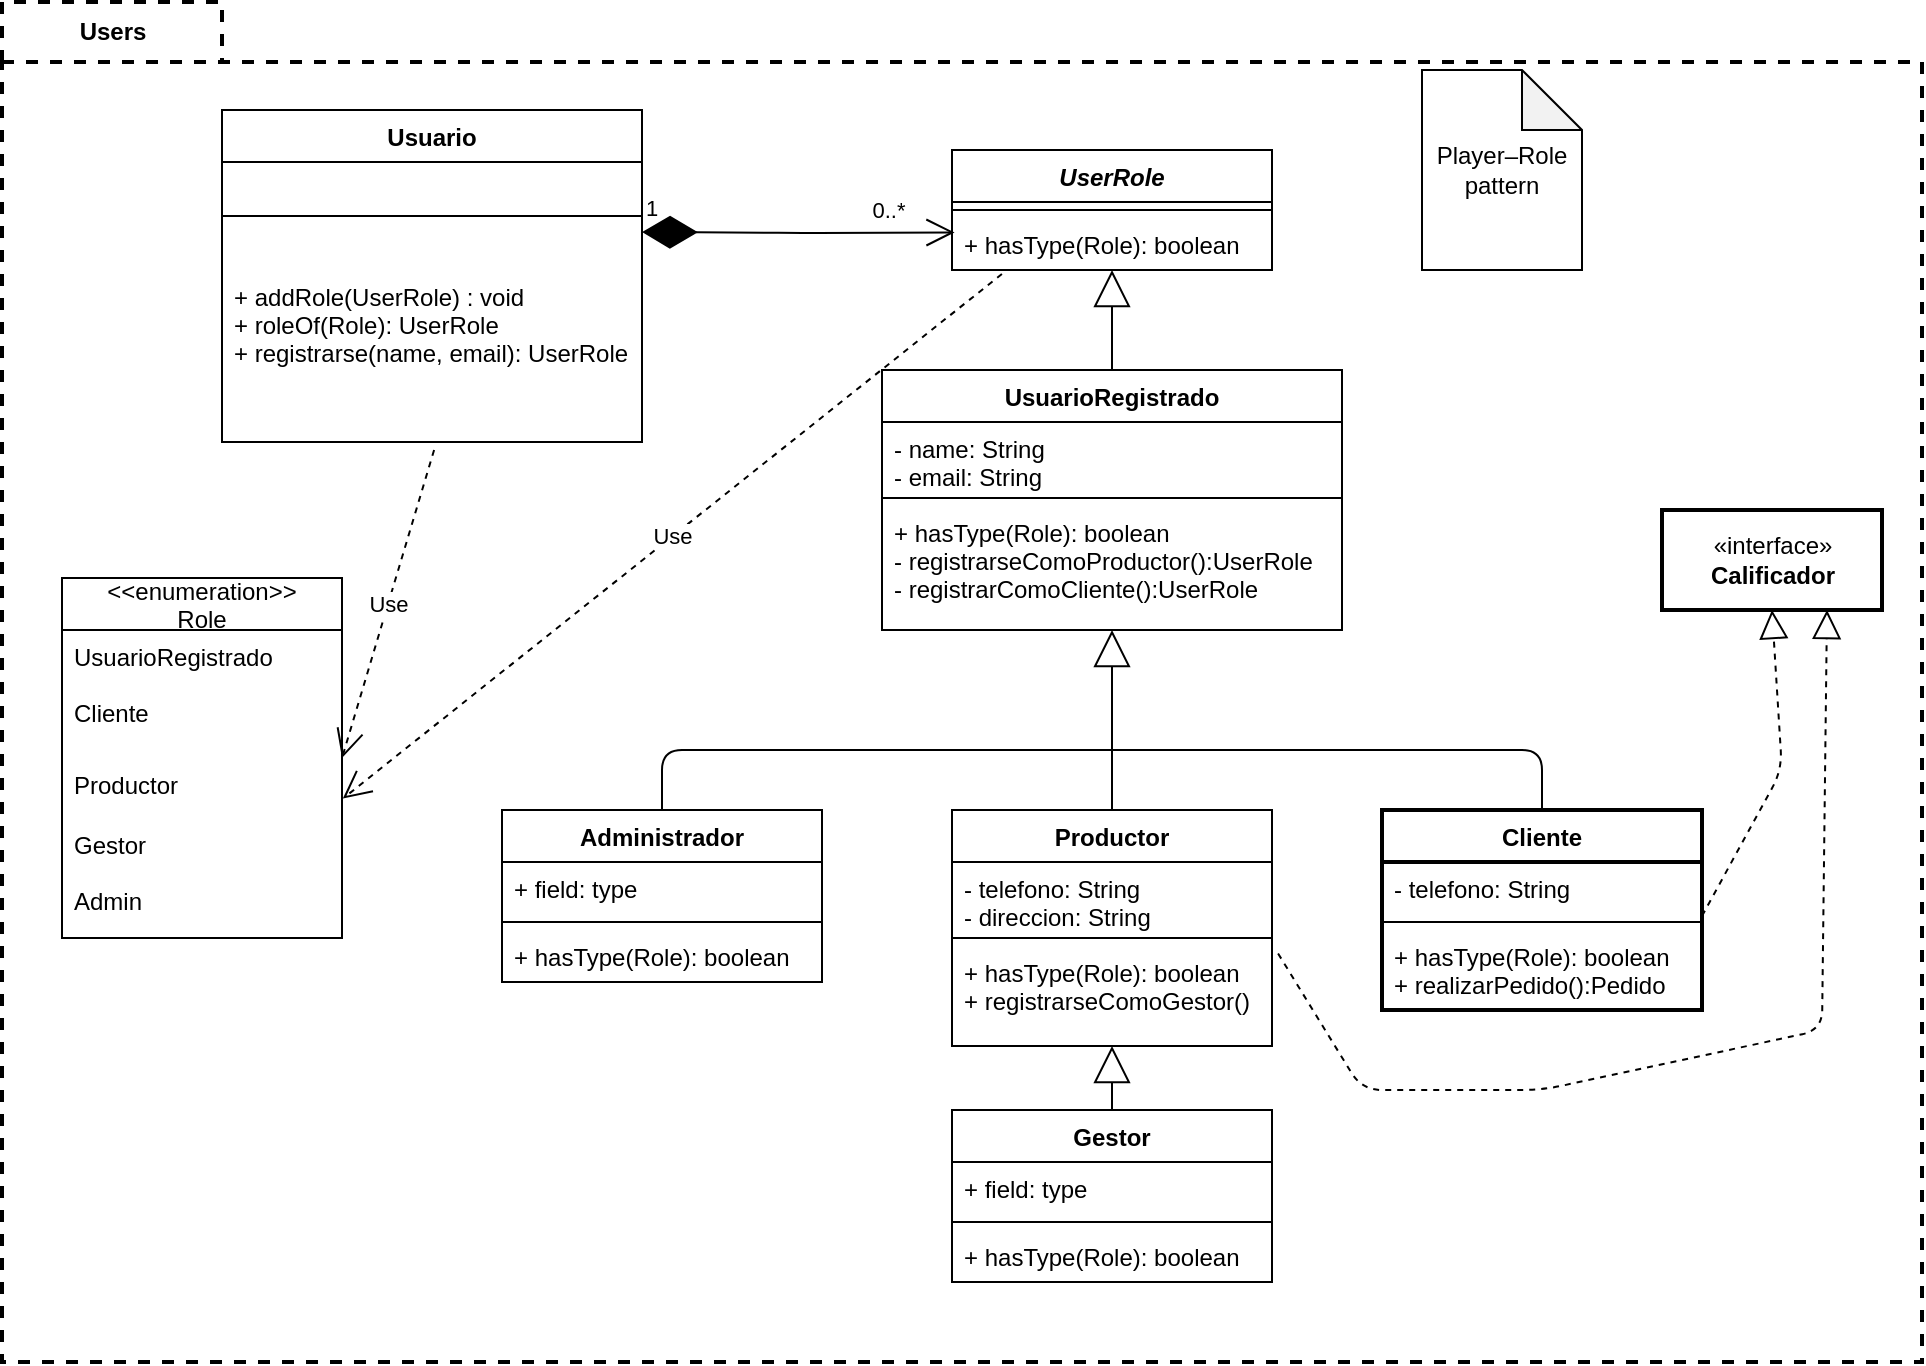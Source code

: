 <mxfile>
    <diagram id="byED88Lf6icCXogtfCdd" name="Page-1">
        <mxGraphModel dx="1216" dy="504" grid="1" gridSize="10" guides="1" tooltips="1" connect="1" arrows="1" fold="1" page="0" pageScale="1" pageWidth="827" pageHeight="1169" math="0" shadow="0">
            <root>
                <mxCell id="0"/>
                <mxCell id="1" parent="0"/>
                <mxCell id="60" value="Users" style="shape=folder;fontStyle=1;tabWidth=110;tabHeight=30;tabPosition=left;html=1;boundedLbl=1;labelInHeader=1;container=0;collapsible=0;recursiveResize=0;dashed=1;fillColor=none;strokeWidth=2;" parent="1" vertex="1">
                    <mxGeometry x="-10" y="26" width="960" height="680" as="geometry"/>
                </mxCell>
                <mxCell id="58" value="Player–Role pattern" style="shape=note;whiteSpace=wrap;html=1;backgroundOutline=1;darkOpacity=0.05;" parent="1" vertex="1">
                    <mxGeometry x="700" y="60" width="80" height="100" as="geometry"/>
                </mxCell>
                <mxCell id="2" value="Usuario&#10;" style="swimlane;fontStyle=1;align=center;verticalAlign=top;childLayout=stackLayout;horizontal=1;startSize=26;horizontalStack=0;resizeParent=1;resizeParentMax=0;resizeLast=0;collapsible=1;marginBottom=0;" parent="1" vertex="1">
                    <mxGeometry x="100" y="80" width="210" height="166" as="geometry"/>
                </mxCell>
                <mxCell id="4" value="" style="line;strokeWidth=1;fillColor=none;align=left;verticalAlign=middle;spacingTop=-1;spacingLeft=3;spacingRight=3;rotatable=0;labelPosition=right;points=[];portConstraint=eastwest;" parent="2" vertex="1">
                    <mxGeometry y="26" width="210" height="54" as="geometry"/>
                </mxCell>
                <mxCell id="5" value="+ addRole(UserRole) : void&#10;+ roleOf(Role): UserRole&#10;+ registrarse(name, email): UserRole" style="text;strokeColor=none;fillColor=none;align=left;verticalAlign=top;spacingLeft=4;spacingRight=4;overflow=hidden;rotatable=0;points=[[0,0.5],[1,0.5]];portConstraint=eastwest;" parent="2" vertex="1">
                    <mxGeometry y="80" width="210" height="86" as="geometry"/>
                </mxCell>
                <mxCell id="6" value="Productor" style="swimlane;fontStyle=1;align=center;verticalAlign=top;childLayout=stackLayout;horizontal=1;startSize=26;horizontalStack=0;resizeParent=1;resizeParentMax=0;resizeLast=0;collapsible=1;marginBottom=0;" parent="1" vertex="1">
                    <mxGeometry x="465" y="430" width="160" height="118" as="geometry"/>
                </mxCell>
                <mxCell id="7" value="- telefono: String&#10;- direccion: String" style="text;strokeColor=none;fillColor=none;align=left;verticalAlign=top;spacingLeft=4;spacingRight=4;overflow=hidden;rotatable=0;points=[[0,0.5],[1,0.5]];portConstraint=eastwest;" parent="6" vertex="1">
                    <mxGeometry y="26" width="160" height="34" as="geometry"/>
                </mxCell>
                <mxCell id="8" value="" style="line;strokeWidth=1;fillColor=none;align=left;verticalAlign=middle;spacingTop=-1;spacingLeft=3;spacingRight=3;rotatable=0;labelPosition=right;points=[];portConstraint=eastwest;" parent="6" vertex="1">
                    <mxGeometry y="60" width="160" height="8" as="geometry"/>
                </mxCell>
                <mxCell id="9" value="+ hasType(Role): boolean&#10;+ registrarseComoGestor()" style="text;strokeColor=none;fillColor=none;align=left;verticalAlign=top;spacingLeft=4;spacingRight=4;overflow=hidden;rotatable=0;points=[[0,0.5],[1,0.5]];portConstraint=eastwest;" parent="6" vertex="1">
                    <mxGeometry y="68" width="160" height="50" as="geometry"/>
                </mxCell>
                <mxCell id="48" value="Gestor" style="swimlane;fontStyle=1;align=center;verticalAlign=top;childLayout=stackLayout;horizontal=1;startSize=26;horizontalStack=0;resizeParent=1;resizeParentMax=0;resizeLast=0;collapsible=1;marginBottom=0;" parent="1" vertex="1">
                    <mxGeometry x="465" y="580" width="160" height="86" as="geometry"/>
                </mxCell>
                <mxCell id="49" value="+ field: type" style="text;strokeColor=none;fillColor=none;align=left;verticalAlign=top;spacingLeft=4;spacingRight=4;overflow=hidden;rotatable=0;points=[[0,0.5],[1,0.5]];portConstraint=eastwest;" parent="48" vertex="1">
                    <mxGeometry y="26" width="160" height="26" as="geometry"/>
                </mxCell>
                <mxCell id="50" value="" style="line;strokeWidth=1;fillColor=none;align=left;verticalAlign=middle;spacingTop=-1;spacingLeft=3;spacingRight=3;rotatable=0;labelPosition=right;points=[];portConstraint=eastwest;" parent="48" vertex="1">
                    <mxGeometry y="52" width="160" height="8" as="geometry"/>
                </mxCell>
                <mxCell id="51" value="+ hasType(Role): boolean" style="text;strokeColor=none;fillColor=none;align=left;verticalAlign=top;spacingLeft=4;spacingRight=4;overflow=hidden;rotatable=0;points=[[0,0.5],[1,0.5]];portConstraint=eastwest;" parent="48" vertex="1">
                    <mxGeometry y="60" width="160" height="26" as="geometry"/>
                </mxCell>
                <mxCell id="44" value="Administrador" style="swimlane;fontStyle=1;align=center;verticalAlign=top;childLayout=stackLayout;horizontal=1;startSize=26;horizontalStack=0;resizeParent=1;resizeParentMax=0;resizeLast=0;collapsible=1;marginBottom=0;" parent="1" vertex="1">
                    <mxGeometry x="240" y="430" width="160" height="86" as="geometry"/>
                </mxCell>
                <mxCell id="45" value="+ field: type" style="text;strokeColor=none;fillColor=none;align=left;verticalAlign=top;spacingLeft=4;spacingRight=4;overflow=hidden;rotatable=0;points=[[0,0.5],[1,0.5]];portConstraint=eastwest;" parent="44" vertex="1">
                    <mxGeometry y="26" width="160" height="26" as="geometry"/>
                </mxCell>
                <mxCell id="46" value="" style="line;strokeWidth=1;fillColor=none;align=left;verticalAlign=middle;spacingTop=-1;spacingLeft=3;spacingRight=3;rotatable=0;labelPosition=right;points=[];portConstraint=eastwest;" parent="44" vertex="1">
                    <mxGeometry y="52" width="160" height="8" as="geometry"/>
                </mxCell>
                <mxCell id="47" value="+ hasType(Role): boolean" style="text;strokeColor=none;fillColor=none;align=left;verticalAlign=top;spacingLeft=4;spacingRight=4;overflow=hidden;rotatable=0;points=[[0,0.5],[1,0.5]];portConstraint=eastwest;" parent="44" vertex="1">
                    <mxGeometry y="60" width="160" height="26" as="geometry"/>
                </mxCell>
                <mxCell id="105" value="UserRole" style="swimlane;fontStyle=3;align=center;verticalAlign=top;childLayout=stackLayout;horizontal=1;startSize=26;horizontalStack=0;resizeParent=1;resizeParentMax=0;resizeLast=0;collapsible=1;marginBottom=0;" parent="1" vertex="1">
                    <mxGeometry x="465" y="100" width="160" height="60" as="geometry"/>
                </mxCell>
                <mxCell id="107" value="" style="line;strokeWidth=1;fillColor=none;align=left;verticalAlign=middle;spacingTop=-1;spacingLeft=3;spacingRight=3;rotatable=0;labelPosition=right;points=[];portConstraint=eastwest;" parent="105" vertex="1">
                    <mxGeometry y="26" width="160" height="8" as="geometry"/>
                </mxCell>
                <mxCell id="108" value="+ hasType(Role): boolean" style="text;strokeColor=none;fillColor=none;align=left;verticalAlign=top;spacingLeft=4;spacingRight=4;overflow=hidden;rotatable=0;points=[[0,0.5],[1,0.5]];portConstraint=eastwest;" parent="105" vertex="1">
                    <mxGeometry y="34" width="160" height="26" as="geometry"/>
                </mxCell>
                <mxCell id="109" value="UsuarioRegistrado" style="swimlane;fontStyle=1;align=center;verticalAlign=top;childLayout=stackLayout;horizontal=1;startSize=26;horizontalStack=0;resizeParent=1;resizeParentMax=0;resizeLast=0;collapsible=1;marginBottom=0;" parent="1" vertex="1">
                    <mxGeometry x="430" y="210" width="230" height="130" as="geometry"/>
                </mxCell>
                <mxCell id="110" value="- name: String&#10;- email: String&#10;-" style="text;strokeColor=none;fillColor=none;align=left;verticalAlign=top;spacingLeft=4;spacingRight=4;overflow=hidden;rotatable=0;points=[[0,0.5],[1,0.5]];portConstraint=eastwest;" parent="109" vertex="1">
                    <mxGeometry y="26" width="230" height="34" as="geometry"/>
                </mxCell>
                <mxCell id="111" value="" style="line;strokeWidth=1;fillColor=none;align=left;verticalAlign=middle;spacingTop=-1;spacingLeft=3;spacingRight=3;rotatable=0;labelPosition=right;points=[];portConstraint=eastwest;" parent="109" vertex="1">
                    <mxGeometry y="60" width="230" height="8" as="geometry"/>
                </mxCell>
                <mxCell id="112" value="+ hasType(Role): boolean&#10;- registrarseComoProductor():UserRole&#10;- registrarComoCliente():UserRole" style="text;strokeColor=none;fillColor=none;align=left;verticalAlign=top;spacingLeft=4;spacingRight=4;overflow=hidden;rotatable=0;points=[[0,0.5],[1,0.5]];portConstraint=eastwest;" parent="109" vertex="1">
                    <mxGeometry y="68" width="230" height="62" as="geometry"/>
                </mxCell>
                <mxCell id="115" value="" style="endArrow=block;endSize=16;endFill=0;html=1;entryX=0.5;entryY=1;entryDx=0;entryDy=0;exitX=0.5;exitY=0;exitDx=0;exitDy=0;" parent="1" source="6" target="109" edge="1">
                    <mxGeometry width="160" relative="1" as="geometry">
                        <mxPoint x="310" y="330" as="sourcePoint"/>
                        <mxPoint x="470" y="330" as="targetPoint"/>
                    </mxGeometry>
                </mxCell>
                <mxCell id="118" value="" style="endArrow=block;endSize=16;endFill=0;html=1;exitX=0.5;exitY=0;exitDx=0;exitDy=0;entryX=0.5;entryY=1;entryDx=0;entryDy=0;" parent="1" source="109" target="105" edge="1">
                    <mxGeometry width="160" relative="1" as="geometry">
                        <mxPoint x="440" y="170" as="sourcePoint"/>
                        <mxPoint x="500" y="170" as="targetPoint"/>
                    </mxGeometry>
                </mxCell>
                <mxCell id="119" value="" style="endArrow=block;endSize=16;endFill=0;html=1;entryX=0.5;entryY=1;entryDx=0;entryDy=0;exitX=0.5;exitY=0;exitDx=0;exitDy=0;" parent="1" source="48" target="6" edge="1">
                    <mxGeometry width="160" relative="1" as="geometry">
                        <mxPoint x="255" y="500" as="sourcePoint"/>
                        <mxPoint x="415" y="500" as="targetPoint"/>
                    </mxGeometry>
                </mxCell>
                <mxCell id="121" value="1" style="endArrow=open;html=1;endSize=12;startArrow=diamondThin;startSize=25;startFill=1;edgeStyle=orthogonalEdgeStyle;align=left;verticalAlign=bottom;entryX=0.008;entryY=0.277;entryDx=0;entryDy=0;entryPerimeter=0;" parent="1" target="108" edge="1">
                    <mxGeometry x="-1" y="3" relative="1" as="geometry">
                        <mxPoint x="310" y="141" as="sourcePoint"/>
                        <mxPoint x="429.84" y="138.606" as="targetPoint"/>
                    </mxGeometry>
                </mxCell>
                <mxCell id="123" value="0..*" style="edgeLabel;html=1;align=center;verticalAlign=middle;resizable=0;points=[];" parent="121" vertex="1" connectable="0">
                    <mxGeometry x="0.779" y="1" relative="1" as="geometry">
                        <mxPoint x="-16.48" y="-10.93" as="offset"/>
                    </mxGeometry>
                </mxCell>
                <mxCell id="124" value="&lt;&lt;enumeration&gt;&gt;&#10;Role" style="swimlane;fontStyle=0;childLayout=stackLayout;horizontal=1;startSize=26;fillColor=none;horizontalStack=0;resizeParent=1;resizeParentMax=0;resizeLast=0;collapsible=1;marginBottom=0;" parent="1" vertex="1">
                    <mxGeometry x="20" y="314" width="140" height="180" as="geometry"/>
                </mxCell>
                <mxCell id="125" value="UsuarioRegistrado&#10;&#10;Cliente" style="text;strokeColor=none;fillColor=none;align=left;verticalAlign=top;spacingLeft=4;spacingRight=4;overflow=hidden;rotatable=0;points=[[0,0.5],[1,0.5]];portConstraint=eastwest;" parent="124" vertex="1">
                    <mxGeometry y="26" width="140" height="64" as="geometry"/>
                </mxCell>
                <mxCell id="126" value="Productor" style="text;strokeColor=none;fillColor=none;align=left;verticalAlign=top;spacingLeft=4;spacingRight=4;overflow=hidden;rotatable=0;points=[[0,0.5],[1,0.5]];portConstraint=eastwest;" parent="124" vertex="1">
                    <mxGeometry y="90" width="140" height="30" as="geometry"/>
                </mxCell>
                <mxCell id="127" value="Gestor&#10;&#10;Admin" style="text;strokeColor=none;fillColor=none;align=left;verticalAlign=top;spacingLeft=4;spacingRight=4;overflow=hidden;rotatable=0;points=[[0,0.5],[1,0.5]];portConstraint=eastwest;" parent="124" vertex="1">
                    <mxGeometry y="120" width="140" height="60" as="geometry"/>
                </mxCell>
                <mxCell id="128" value="Use" style="endArrow=open;endSize=12;dashed=1;html=1;exitX=0.505;exitY=1.047;exitDx=0;exitDy=0;exitPerimeter=0;entryX=1;entryY=0;entryDx=0;entryDy=0;entryPerimeter=0;" parent="1" source="5" target="126" edge="1">
                    <mxGeometry width="160" relative="1" as="geometry">
                        <mxPoint x="360" y="310" as="sourcePoint"/>
                        <mxPoint x="520" y="310" as="targetPoint"/>
                    </mxGeometry>
                </mxCell>
                <mxCell id="129" value="Use" style="endArrow=open;endSize=12;dashed=1;html=1;exitX=0.156;exitY=1.077;exitDx=0;exitDy=0;exitPerimeter=0;entryX=1.003;entryY=0.677;entryDx=0;entryDy=0;entryPerimeter=0;" parent="1" source="108" target="126" edge="1">
                    <mxGeometry width="160" relative="1" as="geometry">
                        <mxPoint x="360" y="210" as="sourcePoint"/>
                        <mxPoint x="160" y="370" as="targetPoint"/>
                    </mxGeometry>
                </mxCell>
                <mxCell id="131" value="Cliente" style="swimlane;fontStyle=1;align=center;verticalAlign=top;childLayout=stackLayout;horizontal=1;startSize=26;horizontalStack=0;resizeParent=1;resizeParentMax=0;resizeLast=0;collapsible=1;marginBottom=0;strokeWidth=2;" parent="1" vertex="1">
                    <mxGeometry x="680" y="430" width="160" height="100" as="geometry"/>
                </mxCell>
                <mxCell id="132" value="- telefono: String" style="text;strokeColor=none;fillColor=none;align=left;verticalAlign=top;spacingLeft=4;spacingRight=4;overflow=hidden;rotatable=0;points=[[0,0.5],[1,0.5]];portConstraint=eastwest;" parent="131" vertex="1">
                    <mxGeometry y="26" width="160" height="26" as="geometry"/>
                </mxCell>
                <mxCell id="133" value="" style="line;strokeWidth=1;fillColor=none;align=left;verticalAlign=middle;spacingTop=-1;spacingLeft=3;spacingRight=3;rotatable=0;labelPosition=right;points=[];portConstraint=eastwest;" parent="131" vertex="1">
                    <mxGeometry y="52" width="160" height="8" as="geometry"/>
                </mxCell>
                <mxCell id="134" value="+ hasType(Role): boolean&#10;+ realizarPedido():Pedido" style="text;strokeColor=none;fillColor=none;align=left;verticalAlign=top;spacingLeft=4;spacingRight=4;overflow=hidden;rotatable=0;points=[[0,0.5],[1,0.5]];portConstraint=eastwest;" parent="131" vertex="1">
                    <mxGeometry y="60" width="160" height="40" as="geometry"/>
                </mxCell>
                <mxCell id="137" value="" style="endArrow=none;endFill=0;endSize=12;html=1;entryX=0.5;entryY=0;entryDx=0;entryDy=0;exitX=0.5;exitY=0;exitDx=0;exitDy=0;" parent="1" source="131" target="44" edge="1">
                    <mxGeometry width="160" relative="1" as="geometry">
                        <mxPoint x="510" y="440" as="sourcePoint"/>
                        <mxPoint x="670" y="440" as="targetPoint"/>
                        <Array as="points">
                            <mxPoint x="760" y="400"/>
                            <mxPoint x="540" y="400"/>
                            <mxPoint x="320" y="400"/>
                        </Array>
                    </mxGeometry>
                </mxCell>
                <mxCell id="138" value="«interface»&lt;br&gt;&lt;b&gt;Calificador&lt;/b&gt;" style="html=1;strokeWidth=2;" parent="1" vertex="1">
                    <mxGeometry x="820" y="280" width="110" height="50" as="geometry"/>
                </mxCell>
                <mxCell id="140" value="" style="endArrow=block;dashed=1;endFill=0;endSize=12;html=1;entryX=0.5;entryY=1;entryDx=0;entryDy=0;exitX=1;exitY=1.038;exitDx=0;exitDy=0;exitPerimeter=0;" parent="1" source="132" target="138" edge="1">
                    <mxGeometry width="160" relative="1" as="geometry">
                        <mxPoint x="720" y="390" as="sourcePoint"/>
                        <mxPoint x="880" y="390" as="targetPoint"/>
                        <Array as="points">
                            <mxPoint x="880" y="410"/>
                        </Array>
                    </mxGeometry>
                </mxCell>
                <mxCell id="141" value="" style="endArrow=block;dashed=1;endFill=0;endSize=12;html=1;entryX=0.75;entryY=1;entryDx=0;entryDy=0;exitX=1.019;exitY=0.075;exitDx=0;exitDy=0;exitPerimeter=0;" parent="1" source="9" target="138" edge="1">
                    <mxGeometry width="160" relative="1" as="geometry">
                        <mxPoint x="730" y="570" as="sourcePoint"/>
                        <mxPoint x="890" y="570" as="targetPoint"/>
                        <Array as="points">
                            <mxPoint x="670" y="570"/>
                            <mxPoint x="760" y="570"/>
                            <mxPoint x="900" y="540"/>
                        </Array>
                    </mxGeometry>
                </mxCell>
            </root>
        </mxGraphModel>
    </diagram>
</mxfile>